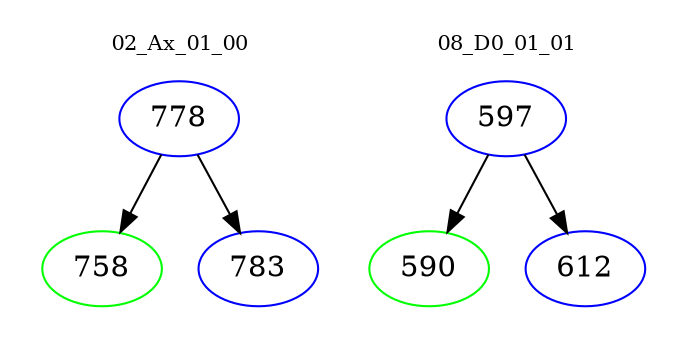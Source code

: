 digraph{
subgraph cluster_0 {
color = white
label = "02_Ax_01_00";
fontsize=10;
T0_778 [label="778", color="blue"]
T0_778 -> T0_758 [color="black"]
T0_758 [label="758", color="green"]
T0_778 -> T0_783 [color="black"]
T0_783 [label="783", color="blue"]
}
subgraph cluster_1 {
color = white
label = "08_D0_01_01";
fontsize=10;
T1_597 [label="597", color="blue"]
T1_597 -> T1_590 [color="black"]
T1_590 [label="590", color="green"]
T1_597 -> T1_612 [color="black"]
T1_612 [label="612", color="blue"]
}
}
